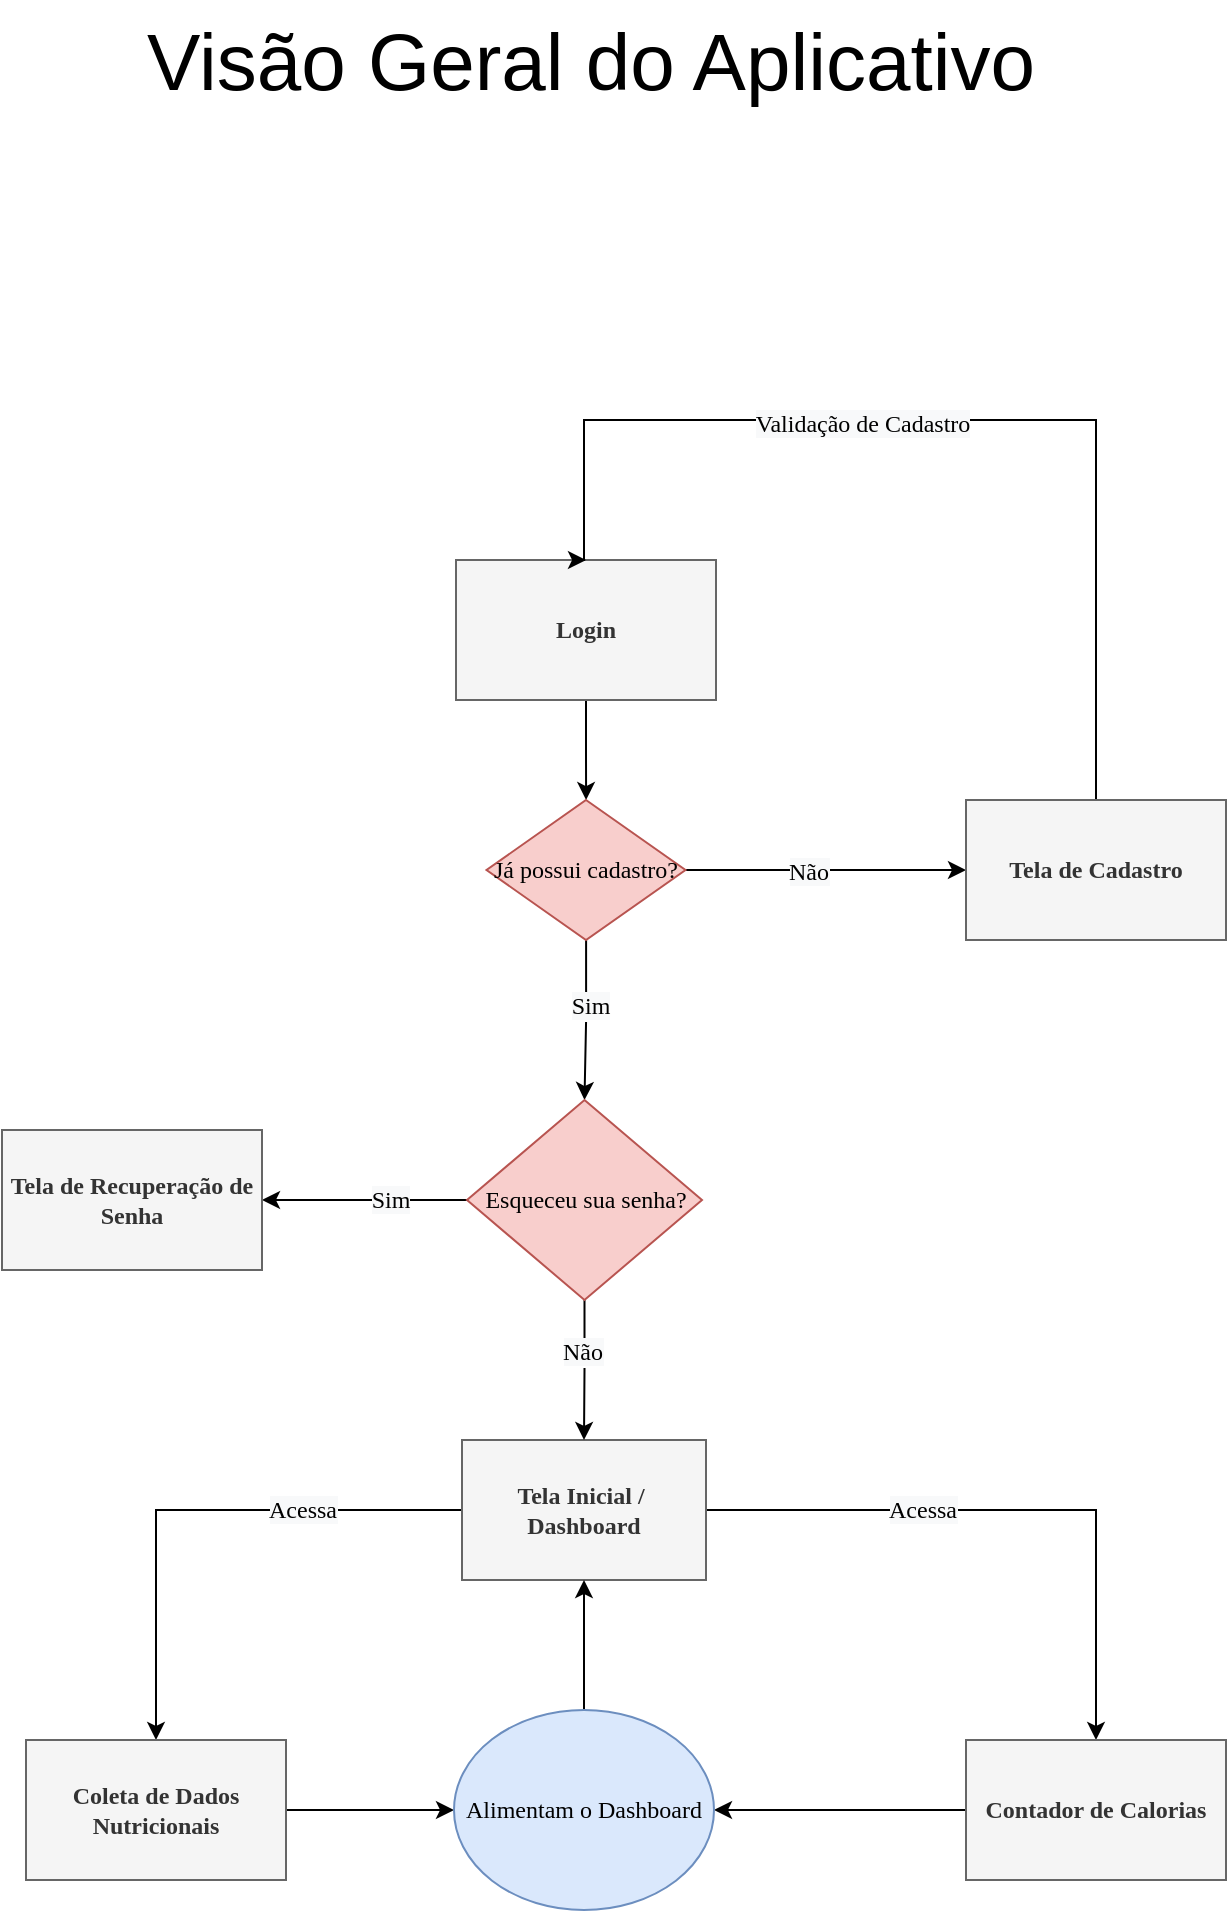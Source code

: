 <mxfile version="21.1.5" type="google">
  <diagram name="Página-1" id="c3iy8i51CoZs9ivA1XCw">
    <mxGraphModel grid="1" page="1" gridSize="10" guides="1" tooltips="1" connect="1" arrows="1" fold="1" pageScale="1" pageWidth="827" pageHeight="1169" background="#FFFFFF" math="0" shadow="0">
      <root>
        <mxCell id="0" />
        <mxCell id="1" parent="0" />
        <mxCell id="UCf7ISWlcgdn4V1AfYa_-26" style="edgeStyle=orthogonalEdgeStyle;rounded=0;orthogonalLoop=1;jettySize=auto;html=1;fontFamily=Verdana;fontSize=12;" edge="1" parent="1" source="Gh2QgTHGvmtDCxnfE6WL-1" target="UCf7ISWlcgdn4V1AfYa_-23">
          <mxGeometry relative="1" as="geometry" />
        </mxCell>
        <mxCell id="bjyIWcpc-sYr-UI4TbG0-13" value="&lt;span style=&quot;font-size: 12px; background-color: rgb(248, 249, 250);&quot;&gt;Acessa&lt;/span&gt;" style="edgeLabel;html=1;align=center;verticalAlign=middle;resizable=0;points=[];fontSize=11;fontFamily=Verdana;" connectable="0" vertex="1" parent="UCf7ISWlcgdn4V1AfYa_-26">
          <mxGeometry x="-0.335" relative="1" as="geometry">
            <mxPoint x="9" as="offset" />
          </mxGeometry>
        </mxCell>
        <mxCell id="UCf7ISWlcgdn4V1AfYa_-27" style="edgeStyle=orthogonalEdgeStyle;rounded=0;orthogonalLoop=1;jettySize=auto;html=1;fontFamily=Verdana;fontSize=12;" edge="1" parent="1" source="Gh2QgTHGvmtDCxnfE6WL-1" target="UCf7ISWlcgdn4V1AfYa_-24">
          <mxGeometry relative="1" as="geometry" />
        </mxCell>
        <mxCell id="bjyIWcpc-sYr-UI4TbG0-12" value="&lt;span style=&quot;font-size: 12px; background-color: rgb(248, 249, 250);&quot;&gt;Acessa&lt;/span&gt;" style="edgeLabel;html=1;align=center;verticalAlign=middle;resizable=0;points=[];fontSize=11;fontFamily=Verdana;" connectable="0" vertex="1" parent="UCf7ISWlcgdn4V1AfYa_-27">
          <mxGeometry x="-0.443" y="1" relative="1" as="geometry">
            <mxPoint x="21" y="1" as="offset" />
          </mxGeometry>
        </mxCell>
        <mxCell id="Gh2QgTHGvmtDCxnfE6WL-1" value="Tela Inicial /&amp;nbsp;&lt;br style=&quot;font-size: 12px;&quot;&gt;Dashboard" style="rounded=0;whiteSpace=wrap;html=1;fontFamily=Verdana;fontSize=12;fillColor=#f5f5f5;fontColor=#333333;strokeColor=#666666;fontStyle=1" vertex="1" parent="1">
          <mxGeometry x="350" y="820" width="122" height="70" as="geometry" />
        </mxCell>
        <mxCell id="UCf7ISWlcgdn4V1AfYa_-4" value="" style="edgeStyle=orthogonalEdgeStyle;rounded=0;orthogonalLoop=1;jettySize=auto;html=1;fontFamily=Verdana;fontSize=12;" edge="1" parent="1" source="Gh2QgTHGvmtDCxnfE6WL-2" target="Gh2QgTHGvmtDCxnfE6WL-3">
          <mxGeometry relative="1" as="geometry" />
        </mxCell>
        <mxCell id="Gh2QgTHGvmtDCxnfE6WL-2" value="Login" style="rounded=0;whiteSpace=wrap;html=1;fillColor=#f5f5f5;fontColor=#333333;strokeColor=#666666;fontFamily=Verdana;fontSize=12;fontStyle=1" vertex="1" parent="1">
          <mxGeometry x="347" y="380" width="130" height="70" as="geometry" />
        </mxCell>
        <mxCell id="UCf7ISWlcgdn4V1AfYa_-5" value="" style="edgeStyle=orthogonalEdgeStyle;rounded=0;orthogonalLoop=1;jettySize=auto;html=1;fontFamily=Verdana;fontSize=12;" edge="1" parent="1" source="Gh2QgTHGvmtDCxnfE6WL-3" target="UCf7ISWlcgdn4V1AfYa_-3">
          <mxGeometry relative="1" as="geometry" />
        </mxCell>
        <mxCell id="bjyIWcpc-sYr-UI4TbG0-9" value="&lt;span style=&quot;font-size: 12px; background-color: rgb(248, 249, 250);&quot;&gt;Não&lt;/span&gt;" style="edgeLabel;html=1;align=center;verticalAlign=middle;resizable=0;points=[];fontSize=11;fontFamily=Verdana;" connectable="0" vertex="1" parent="UCf7ISWlcgdn4V1AfYa_-5">
          <mxGeometry x="-0.134" y="-1" relative="1" as="geometry">
            <mxPoint as="offset" />
          </mxGeometry>
        </mxCell>
        <mxCell id="UCf7ISWlcgdn4V1AfYa_-10" value="" style="edgeStyle=orthogonalEdgeStyle;rounded=0;orthogonalLoop=1;jettySize=auto;html=1;fontFamily=Verdana;fontSize=12;entryX=0.5;entryY=0;entryDx=0;entryDy=0;" edge="1" parent="1" source="Gh2QgTHGvmtDCxnfE6WL-3" target="UCf7ISWlcgdn4V1AfYa_-16">
          <mxGeometry relative="1" as="geometry">
            <mxPoint x="400" y="610" as="targetPoint" />
          </mxGeometry>
        </mxCell>
        <mxCell id="bjyIWcpc-sYr-UI4TbG0-10" value="&lt;span style=&quot;font-size: 12px; background-color: rgb(248, 249, 250);&quot;&gt;Sim&lt;/span&gt;" style="edgeLabel;html=1;align=center;verticalAlign=middle;resizable=0;points=[];fontSize=11;fontFamily=Verdana;" connectable="0" vertex="1" parent="UCf7ISWlcgdn4V1AfYa_-10">
          <mxGeometry x="-0.196" y="2" relative="1" as="geometry">
            <mxPoint as="offset" />
          </mxGeometry>
        </mxCell>
        <mxCell id="Gh2QgTHGvmtDCxnfE6WL-3" value="Já possui cadastro?" style="rhombus;whiteSpace=wrap;html=1;fontSize=12;fillColor=#f8cecc;strokeColor=#b85450;fontFamily=Verdana;" vertex="1" parent="1">
          <mxGeometry x="362.25" y="500" width="99.5" height="70" as="geometry" />
        </mxCell>
        <mxCell id="bjyIWcpc-sYr-UI4TbG0-16" style="edgeStyle=orthogonalEdgeStyle;rounded=0;orthogonalLoop=1;jettySize=auto;html=1;entryX=0.5;entryY=0;entryDx=0;entryDy=0;fontFamily=Verdana;fontSize=11;exitX=0.5;exitY=0;exitDx=0;exitDy=0;" edge="1" parent="1" source="UCf7ISWlcgdn4V1AfYa_-3" target="Gh2QgTHGvmtDCxnfE6WL-2">
          <mxGeometry relative="1" as="geometry">
            <Array as="points">
              <mxPoint x="667" y="310" />
              <mxPoint x="411" y="310" />
            </Array>
          </mxGeometry>
        </mxCell>
        <mxCell id="bjyIWcpc-sYr-UI4TbG0-17" value="&lt;span style=&quot;font-size: 12px; background-color: rgb(248, 249, 250);&quot;&gt;Validação de Cadastro&lt;/span&gt;" style="edgeLabel;html=1;align=center;verticalAlign=middle;resizable=0;points=[];fontSize=11;fontFamily=Verdana;" connectable="0" vertex="1" parent="bjyIWcpc-sYr-UI4TbG0-16">
          <mxGeometry x="0.188" y="2" relative="1" as="geometry">
            <mxPoint as="offset" />
          </mxGeometry>
        </mxCell>
        <mxCell id="UCf7ISWlcgdn4V1AfYa_-3" value="Tela de Cadastro" style="rounded=0;whiteSpace=wrap;html=1;fillColor=#f5f5f5;fontColor=#333333;strokeColor=#666666;fontFamily=Verdana;fontSize=12;fontStyle=1" vertex="1" parent="1">
          <mxGeometry x="602" y="500" width="130" height="70" as="geometry" />
        </mxCell>
        <mxCell id="UCf7ISWlcgdn4V1AfYa_-19" style="edgeStyle=orthogonalEdgeStyle;rounded=0;orthogonalLoop=1;jettySize=auto;html=1;fontFamily=Verdana;fontSize=12;entryX=1;entryY=0.5;entryDx=0;entryDy=0;" edge="1" parent="1" source="UCf7ISWlcgdn4V1AfYa_-16" target="UCf7ISWlcgdn4V1AfYa_-20">
          <mxGeometry relative="1" as="geometry">
            <mxPoint x="250" y="680" as="targetPoint" />
          </mxGeometry>
        </mxCell>
        <mxCell id="bjyIWcpc-sYr-UI4TbG0-8" value="&lt;span style=&quot;font-size: 12px; background-color: rgb(248, 249, 250);&quot;&gt;Sim&lt;/span&gt;" style="edgeLabel;html=1;align=center;verticalAlign=middle;resizable=0;points=[];fontSize=11;fontFamily=Verdana;" connectable="0" vertex="1" parent="UCf7ISWlcgdn4V1AfYa_-19">
          <mxGeometry x="-0.252" relative="1" as="geometry">
            <mxPoint as="offset" />
          </mxGeometry>
        </mxCell>
        <mxCell id="bjyIWcpc-sYr-UI4TbG0-2" style="edgeStyle=orthogonalEdgeStyle;rounded=0;orthogonalLoop=1;jettySize=auto;html=1;entryX=0.5;entryY=0;entryDx=0;entryDy=0;fontFamily=Verdana;fontSize=11;" edge="1" parent="1" source="UCf7ISWlcgdn4V1AfYa_-16" target="Gh2QgTHGvmtDCxnfE6WL-1">
          <mxGeometry relative="1" as="geometry" />
        </mxCell>
        <mxCell id="bjyIWcpc-sYr-UI4TbG0-7" value="&lt;span style=&quot;font-size: 12px; background-color: rgb(248, 249, 250);&quot;&gt;Não&lt;/span&gt;" style="edgeLabel;html=1;align=center;verticalAlign=middle;resizable=0;points=[];fontSize=11;fontFamily=Verdana;" connectable="0" vertex="1" parent="bjyIWcpc-sYr-UI4TbG0-2">
          <mxGeometry x="-0.255" y="-2" relative="1" as="geometry">
            <mxPoint as="offset" />
          </mxGeometry>
        </mxCell>
        <mxCell id="UCf7ISWlcgdn4V1AfYa_-16" value="Esqueceu sua senha?" style="rhombus;whiteSpace=wrap;html=1;fontSize=12;fontFamily=Verdana;fillColor=#f8cecc;strokeColor=#b85450;" vertex="1" parent="1">
          <mxGeometry x="352.5" y="650" width="117.5" height="100" as="geometry" />
        </mxCell>
        <mxCell id="UCf7ISWlcgdn4V1AfYa_-20" value="Tela de Recuperação de Senha" style="rounded=0;whiteSpace=wrap;html=1;fontFamily=Verdana;fontSize=12;fillColor=#f5f5f5;fontColor=#333333;strokeColor=#666666;fontStyle=1" vertex="1" parent="1">
          <mxGeometry x="120" y="665" width="130" height="70" as="geometry" />
        </mxCell>
        <mxCell id="UCf7ISWlcgdn4V1AfYa_-31" value="" style="edgeStyle=orthogonalEdgeStyle;rounded=0;orthogonalLoop=1;jettySize=auto;html=1;fontFamily=Verdana;fontSize=12;" edge="1" parent="1" source="UCf7ISWlcgdn4V1AfYa_-23" target="UCf7ISWlcgdn4V1AfYa_-30">
          <mxGeometry relative="1" as="geometry" />
        </mxCell>
        <mxCell id="UCf7ISWlcgdn4V1AfYa_-23" value="Coleta de Dados Nutricionais" style="rounded=0;whiteSpace=wrap;html=1;fontFamily=Verdana;fontSize=12;fillColor=#f5f5f5;fontColor=#333333;strokeColor=#666666;fontStyle=1" vertex="1" parent="1">
          <mxGeometry x="132" y="970" width="130" height="70" as="geometry" />
        </mxCell>
        <mxCell id="UCf7ISWlcgdn4V1AfYa_-29" style="edgeStyle=orthogonalEdgeStyle;rounded=0;orthogonalLoop=1;jettySize=auto;html=1;fontFamily=Verdana;fontSize=12;" edge="1" parent="1" source="UCf7ISWlcgdn4V1AfYa_-24" target="UCf7ISWlcgdn4V1AfYa_-30">
          <mxGeometry relative="1" as="geometry">
            <mxPoint x="472" y="1000" as="targetPoint" />
          </mxGeometry>
        </mxCell>
        <mxCell id="UCf7ISWlcgdn4V1AfYa_-24" value="Contador de Calorias" style="rounded=0;whiteSpace=wrap;html=1;fontFamily=Verdana;fontSize=12;fillColor=#f5f5f5;fontColor=#333333;strokeColor=#666666;fontStyle=1" vertex="1" parent="1">
          <mxGeometry x="602" y="970" width="130" height="70" as="geometry" />
        </mxCell>
        <mxCell id="10DHXq-S_Ss5VM3FaxZl-1" style="edgeStyle=orthogonalEdgeStyle;rounded=0;orthogonalLoop=1;jettySize=auto;html=1;" edge="1" parent="1" source="UCf7ISWlcgdn4V1AfYa_-30" target="Gh2QgTHGvmtDCxnfE6WL-1">
          <mxGeometry relative="1" as="geometry" />
        </mxCell>
        <mxCell id="UCf7ISWlcgdn4V1AfYa_-30" value="Alimentam o Dashboard" style="ellipse;whiteSpace=wrap;html=1;fontFamily=Verdana;fontSize=12;fillColor=#dae8fc;strokeColor=#6c8ebf;" vertex="1" parent="1">
          <mxGeometry x="346" y="955" width="130" height="100" as="geometry" />
        </mxCell>
        <mxCell id="C61x-dMVm1uZlUvwOqVV-1" value="&lt;font style=&quot;font-size: 40px;&quot;&gt;Visão Geral do Aplicativo&lt;/font&gt;" style="text;html=1;align=center;verticalAlign=middle;resizable=0;points=[];autosize=1;strokeColor=none;fillColor=none;" vertex="1" parent="1">
          <mxGeometry x="179" y="100" width="470" height="60" as="geometry" />
        </mxCell>
      </root>
    </mxGraphModel>
  </diagram>
</mxfile>
